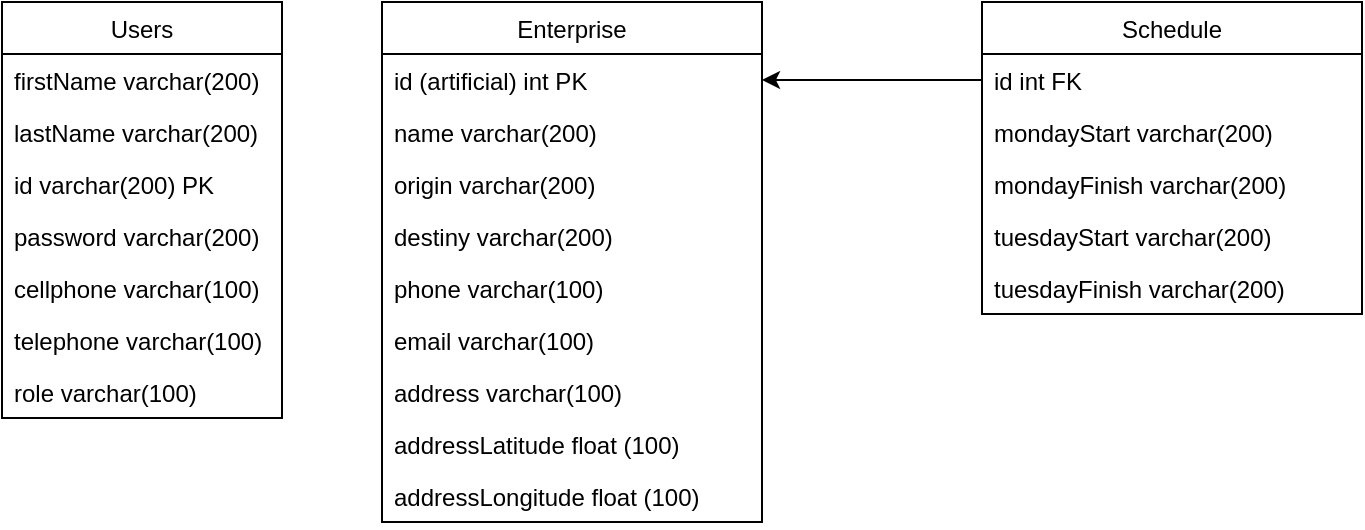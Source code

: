 <mxfile version="12.1.7" type="device" pages="1"><diagram id="vMSpCs8qdGE-w_ETOPx6" name="Page-1"><mxGraphModel dx="1024" dy="485" grid="1" gridSize="10" guides="1" tooltips="1" connect="1" arrows="1" fold="1" page="1" pageScale="1" pageWidth="827" pageHeight="1169" math="0" shadow="0"><root><mxCell id="0"/><mxCell id="1" parent="0"/><object label="Users" fsdf="" id="P3gPX6S2zdsyLI5nxrNj-1"><mxCell style="swimlane;fontStyle=0;childLayout=stackLayout;horizontal=1;startSize=26;fillColor=none;horizontalStack=0;resizeParent=1;resizeParentMax=0;resizeLast=0;collapsible=1;marginBottom=0;" vertex="1" parent="1"><mxGeometry x="30" y="80" width="140" height="208" as="geometry"><mxRectangle x="100" y="80" width="60" height="26" as="alternateBounds"/></mxGeometry></mxCell></object><mxCell id="P3gPX6S2zdsyLI5nxrNj-2" value="firstName varchar(200)" style="text;strokeColor=none;fillColor=none;align=left;verticalAlign=top;spacingLeft=4;spacingRight=4;overflow=hidden;rotatable=0;points=[[0,0.5],[1,0.5]];portConstraint=eastwest;" vertex="1" parent="P3gPX6S2zdsyLI5nxrNj-1"><mxGeometry y="26" width="140" height="26" as="geometry"/></mxCell><mxCell id="P3gPX6S2zdsyLI5nxrNj-9" value="lastName varchar(200)" style="text;strokeColor=none;fillColor=none;align=left;verticalAlign=top;spacingLeft=4;spacingRight=4;overflow=hidden;rotatable=0;points=[[0,0.5],[1,0.5]];portConstraint=eastwest;" vertex="1" parent="P3gPX6S2zdsyLI5nxrNj-1"><mxGeometry y="52" width="140" height="26" as="geometry"/></mxCell><mxCell id="P3gPX6S2zdsyLI5nxrNj-3" value="id varchar(200) PK" style="text;strokeColor=none;fillColor=none;align=left;verticalAlign=top;spacingLeft=4;spacingRight=4;overflow=hidden;rotatable=0;points=[[0,0.5],[1,0.5]];portConstraint=eastwest;" vertex="1" parent="P3gPX6S2zdsyLI5nxrNj-1"><mxGeometry y="78" width="140" height="26" as="geometry"/></mxCell><mxCell id="P3gPX6S2zdsyLI5nxrNj-4" value="password varchar(200)" style="text;strokeColor=none;fillColor=none;align=left;verticalAlign=top;spacingLeft=4;spacingRight=4;overflow=hidden;rotatable=0;points=[[0,0.5],[1,0.5]];portConstraint=eastwest;" vertex="1" parent="P3gPX6S2zdsyLI5nxrNj-1"><mxGeometry y="104" width="140" height="26" as="geometry"/></mxCell><mxCell id="P3gPX6S2zdsyLI5nxrNj-10" value="cellphone varchar(100)" style="text;strokeColor=none;fillColor=none;align=left;verticalAlign=top;spacingLeft=4;spacingRight=4;overflow=hidden;rotatable=0;points=[[0,0.5],[1,0.5]];portConstraint=eastwest;" vertex="1" parent="P3gPX6S2zdsyLI5nxrNj-1"><mxGeometry y="130" width="140" height="26" as="geometry"/></mxCell><mxCell id="P3gPX6S2zdsyLI5nxrNj-11" value="telephone varchar(100)" style="text;strokeColor=none;fillColor=none;align=left;verticalAlign=top;spacingLeft=4;spacingRight=4;overflow=hidden;rotatable=0;points=[[0,0.5],[1,0.5]];portConstraint=eastwest;" vertex="1" parent="P3gPX6S2zdsyLI5nxrNj-1"><mxGeometry y="156" width="140" height="26" as="geometry"/></mxCell><mxCell id="P3gPX6S2zdsyLI5nxrNj-12" value="role varchar(100)" style="text;strokeColor=none;fillColor=none;align=left;verticalAlign=top;spacingLeft=4;spacingRight=4;overflow=hidden;rotatable=0;points=[[0,0.5],[1,0.5]];portConstraint=eastwest;" vertex="1" parent="P3gPX6S2zdsyLI5nxrNj-1"><mxGeometry y="182" width="140" height="26" as="geometry"/></mxCell><object label="Enterprise" fsdf="" id="P3gPX6S2zdsyLI5nxrNj-13"><mxCell style="swimlane;fontStyle=0;childLayout=stackLayout;horizontal=1;startSize=26;fillColor=none;horizontalStack=0;resizeParent=1;resizeParentMax=0;resizeLast=0;collapsible=1;marginBottom=0;" vertex="1" parent="1"><mxGeometry x="220" y="80" width="190" height="260" as="geometry"><mxRectangle x="100" y="80" width="60" height="26" as="alternateBounds"/></mxGeometry></mxCell></object><mxCell id="P3gPX6S2zdsyLI5nxrNj-14" value="id (artificial) int PK" style="text;strokeColor=none;fillColor=none;align=left;verticalAlign=top;spacingLeft=4;spacingRight=4;overflow=hidden;rotatable=0;points=[[0,0.5],[1,0.5]];portConstraint=eastwest;" vertex="1" parent="P3gPX6S2zdsyLI5nxrNj-13"><mxGeometry y="26" width="190" height="26" as="geometry"/></mxCell><mxCell id="P3gPX6S2zdsyLI5nxrNj-15" value="name varchar(200)" style="text;strokeColor=none;fillColor=none;align=left;verticalAlign=top;spacingLeft=4;spacingRight=4;overflow=hidden;rotatable=0;points=[[0,0.5],[1,0.5]];portConstraint=eastwest;" vertex="1" parent="P3gPX6S2zdsyLI5nxrNj-13"><mxGeometry y="52" width="190" height="26" as="geometry"/></mxCell><mxCell id="P3gPX6S2zdsyLI5nxrNj-16" value="origin varchar(200) " style="text;strokeColor=none;fillColor=none;align=left;verticalAlign=top;spacingLeft=4;spacingRight=4;overflow=hidden;rotatable=0;points=[[0,0.5],[1,0.5]];portConstraint=eastwest;" vertex="1" parent="P3gPX6S2zdsyLI5nxrNj-13"><mxGeometry y="78" width="190" height="26" as="geometry"/></mxCell><mxCell id="P3gPX6S2zdsyLI5nxrNj-17" value="destiny varchar(200)" style="text;strokeColor=none;fillColor=none;align=left;verticalAlign=top;spacingLeft=4;spacingRight=4;overflow=hidden;rotatable=0;points=[[0,0.5],[1,0.5]];portConstraint=eastwest;" vertex="1" parent="P3gPX6S2zdsyLI5nxrNj-13"><mxGeometry y="104" width="190" height="26" as="geometry"/></mxCell><mxCell id="P3gPX6S2zdsyLI5nxrNj-18" value="phone varchar(100)" style="text;strokeColor=none;fillColor=none;align=left;verticalAlign=top;spacingLeft=4;spacingRight=4;overflow=hidden;rotatable=0;points=[[0,0.5],[1,0.5]];portConstraint=eastwest;" vertex="1" parent="P3gPX6S2zdsyLI5nxrNj-13"><mxGeometry y="130" width="190" height="26" as="geometry"/></mxCell><mxCell id="P3gPX6S2zdsyLI5nxrNj-19" value="email varchar(100)" style="text;strokeColor=none;fillColor=none;align=left;verticalAlign=top;spacingLeft=4;spacingRight=4;overflow=hidden;rotatable=0;points=[[0,0.5],[1,0.5]];portConstraint=eastwest;" vertex="1" parent="P3gPX6S2zdsyLI5nxrNj-13"><mxGeometry y="156" width="190" height="26" as="geometry"/></mxCell><mxCell id="P3gPX6S2zdsyLI5nxrNj-20" value="address varchar(100)" style="text;strokeColor=none;fillColor=none;align=left;verticalAlign=top;spacingLeft=4;spacingRight=4;overflow=hidden;rotatable=0;points=[[0,0.5],[1,0.5]];portConstraint=eastwest;" vertex="1" parent="P3gPX6S2zdsyLI5nxrNj-13"><mxGeometry y="182" width="190" height="26" as="geometry"/></mxCell><mxCell id="P3gPX6S2zdsyLI5nxrNj-21" value="addressLatitude float (100)" style="text;strokeColor=none;fillColor=none;align=left;verticalAlign=top;spacingLeft=4;spacingRight=4;overflow=hidden;rotatable=0;points=[[0,0.5],[1,0.5]];portConstraint=eastwest;" vertex="1" parent="P3gPX6S2zdsyLI5nxrNj-13"><mxGeometry y="208" width="190" height="26" as="geometry"/></mxCell><mxCell id="P3gPX6S2zdsyLI5nxrNj-22" value="addressLongitude float (100)" style="text;strokeColor=none;fillColor=none;align=left;verticalAlign=top;spacingLeft=4;spacingRight=4;overflow=hidden;rotatable=0;points=[[0,0.5],[1,0.5]];portConstraint=eastwest;" vertex="1" parent="P3gPX6S2zdsyLI5nxrNj-13"><mxGeometry y="234" width="190" height="26" as="geometry"/></mxCell><object label="Schedule" fsdf="" id="P3gPX6S2zdsyLI5nxrNj-23"><mxCell style="swimlane;fontStyle=0;childLayout=stackLayout;horizontal=1;startSize=26;fillColor=none;horizontalStack=0;resizeParent=1;resizeParentMax=0;resizeLast=0;collapsible=1;marginBottom=0;" vertex="1" parent="1"><mxGeometry x="520" y="80" width="190" height="156" as="geometry"><mxRectangle x="100" y="80" width="60" height="26" as="alternateBounds"/></mxGeometry></mxCell></object><mxCell id="P3gPX6S2zdsyLI5nxrNj-24" value="id int FK" style="text;strokeColor=none;fillColor=none;align=left;verticalAlign=top;spacingLeft=4;spacingRight=4;overflow=hidden;rotatable=0;points=[[0,0.5],[1,0.5]];portConstraint=eastwest;" vertex="1" parent="P3gPX6S2zdsyLI5nxrNj-23"><mxGeometry y="26" width="190" height="26" as="geometry"/></mxCell><mxCell id="P3gPX6S2zdsyLI5nxrNj-25" value="mondayStart varchar(200)" style="text;strokeColor=none;fillColor=none;align=left;verticalAlign=top;spacingLeft=4;spacingRight=4;overflow=hidden;rotatable=0;points=[[0,0.5],[1,0.5]];portConstraint=eastwest;" vertex="1" parent="P3gPX6S2zdsyLI5nxrNj-23"><mxGeometry y="52" width="190" height="26" as="geometry"/></mxCell><mxCell id="P3gPX6S2zdsyLI5nxrNj-33" value="mondayFinish varchar(200)" style="text;strokeColor=none;fillColor=none;align=left;verticalAlign=top;spacingLeft=4;spacingRight=4;overflow=hidden;rotatable=0;points=[[0,0.5],[1,0.5]];portConstraint=eastwest;" vertex="1" parent="P3gPX6S2zdsyLI5nxrNj-23"><mxGeometry y="78" width="190" height="26" as="geometry"/></mxCell><mxCell id="P3gPX6S2zdsyLI5nxrNj-34" value="tuesdayStart varchar(200)" style="text;strokeColor=none;fillColor=none;align=left;verticalAlign=top;spacingLeft=4;spacingRight=4;overflow=hidden;rotatable=0;points=[[0,0.5],[1,0.5]];portConstraint=eastwest;" vertex="1" parent="P3gPX6S2zdsyLI5nxrNj-23"><mxGeometry y="104" width="190" height="26" as="geometry"/></mxCell><mxCell id="P3gPX6S2zdsyLI5nxrNj-35" value="tuesdayFinish varchar(200)" style="text;strokeColor=none;fillColor=none;align=left;verticalAlign=top;spacingLeft=4;spacingRight=4;overflow=hidden;rotatable=0;points=[[0,0.5],[1,0.5]];portConstraint=eastwest;" vertex="1" parent="P3gPX6S2zdsyLI5nxrNj-23"><mxGeometry y="130" width="190" height="26" as="geometry"/></mxCell><mxCell id="P3gPX6S2zdsyLI5nxrNj-36" value="" style="endArrow=classic;html=1;" edge="1" parent="1" source="P3gPX6S2zdsyLI5nxrNj-24" target="P3gPX6S2zdsyLI5nxrNj-14"><mxGeometry width="50" height="50" relative="1" as="geometry"><mxPoint x="580" y="350" as="sourcePoint"/><mxPoint x="630" y="300" as="targetPoint"/></mxGeometry></mxCell></root></mxGraphModel></diagram></mxfile>